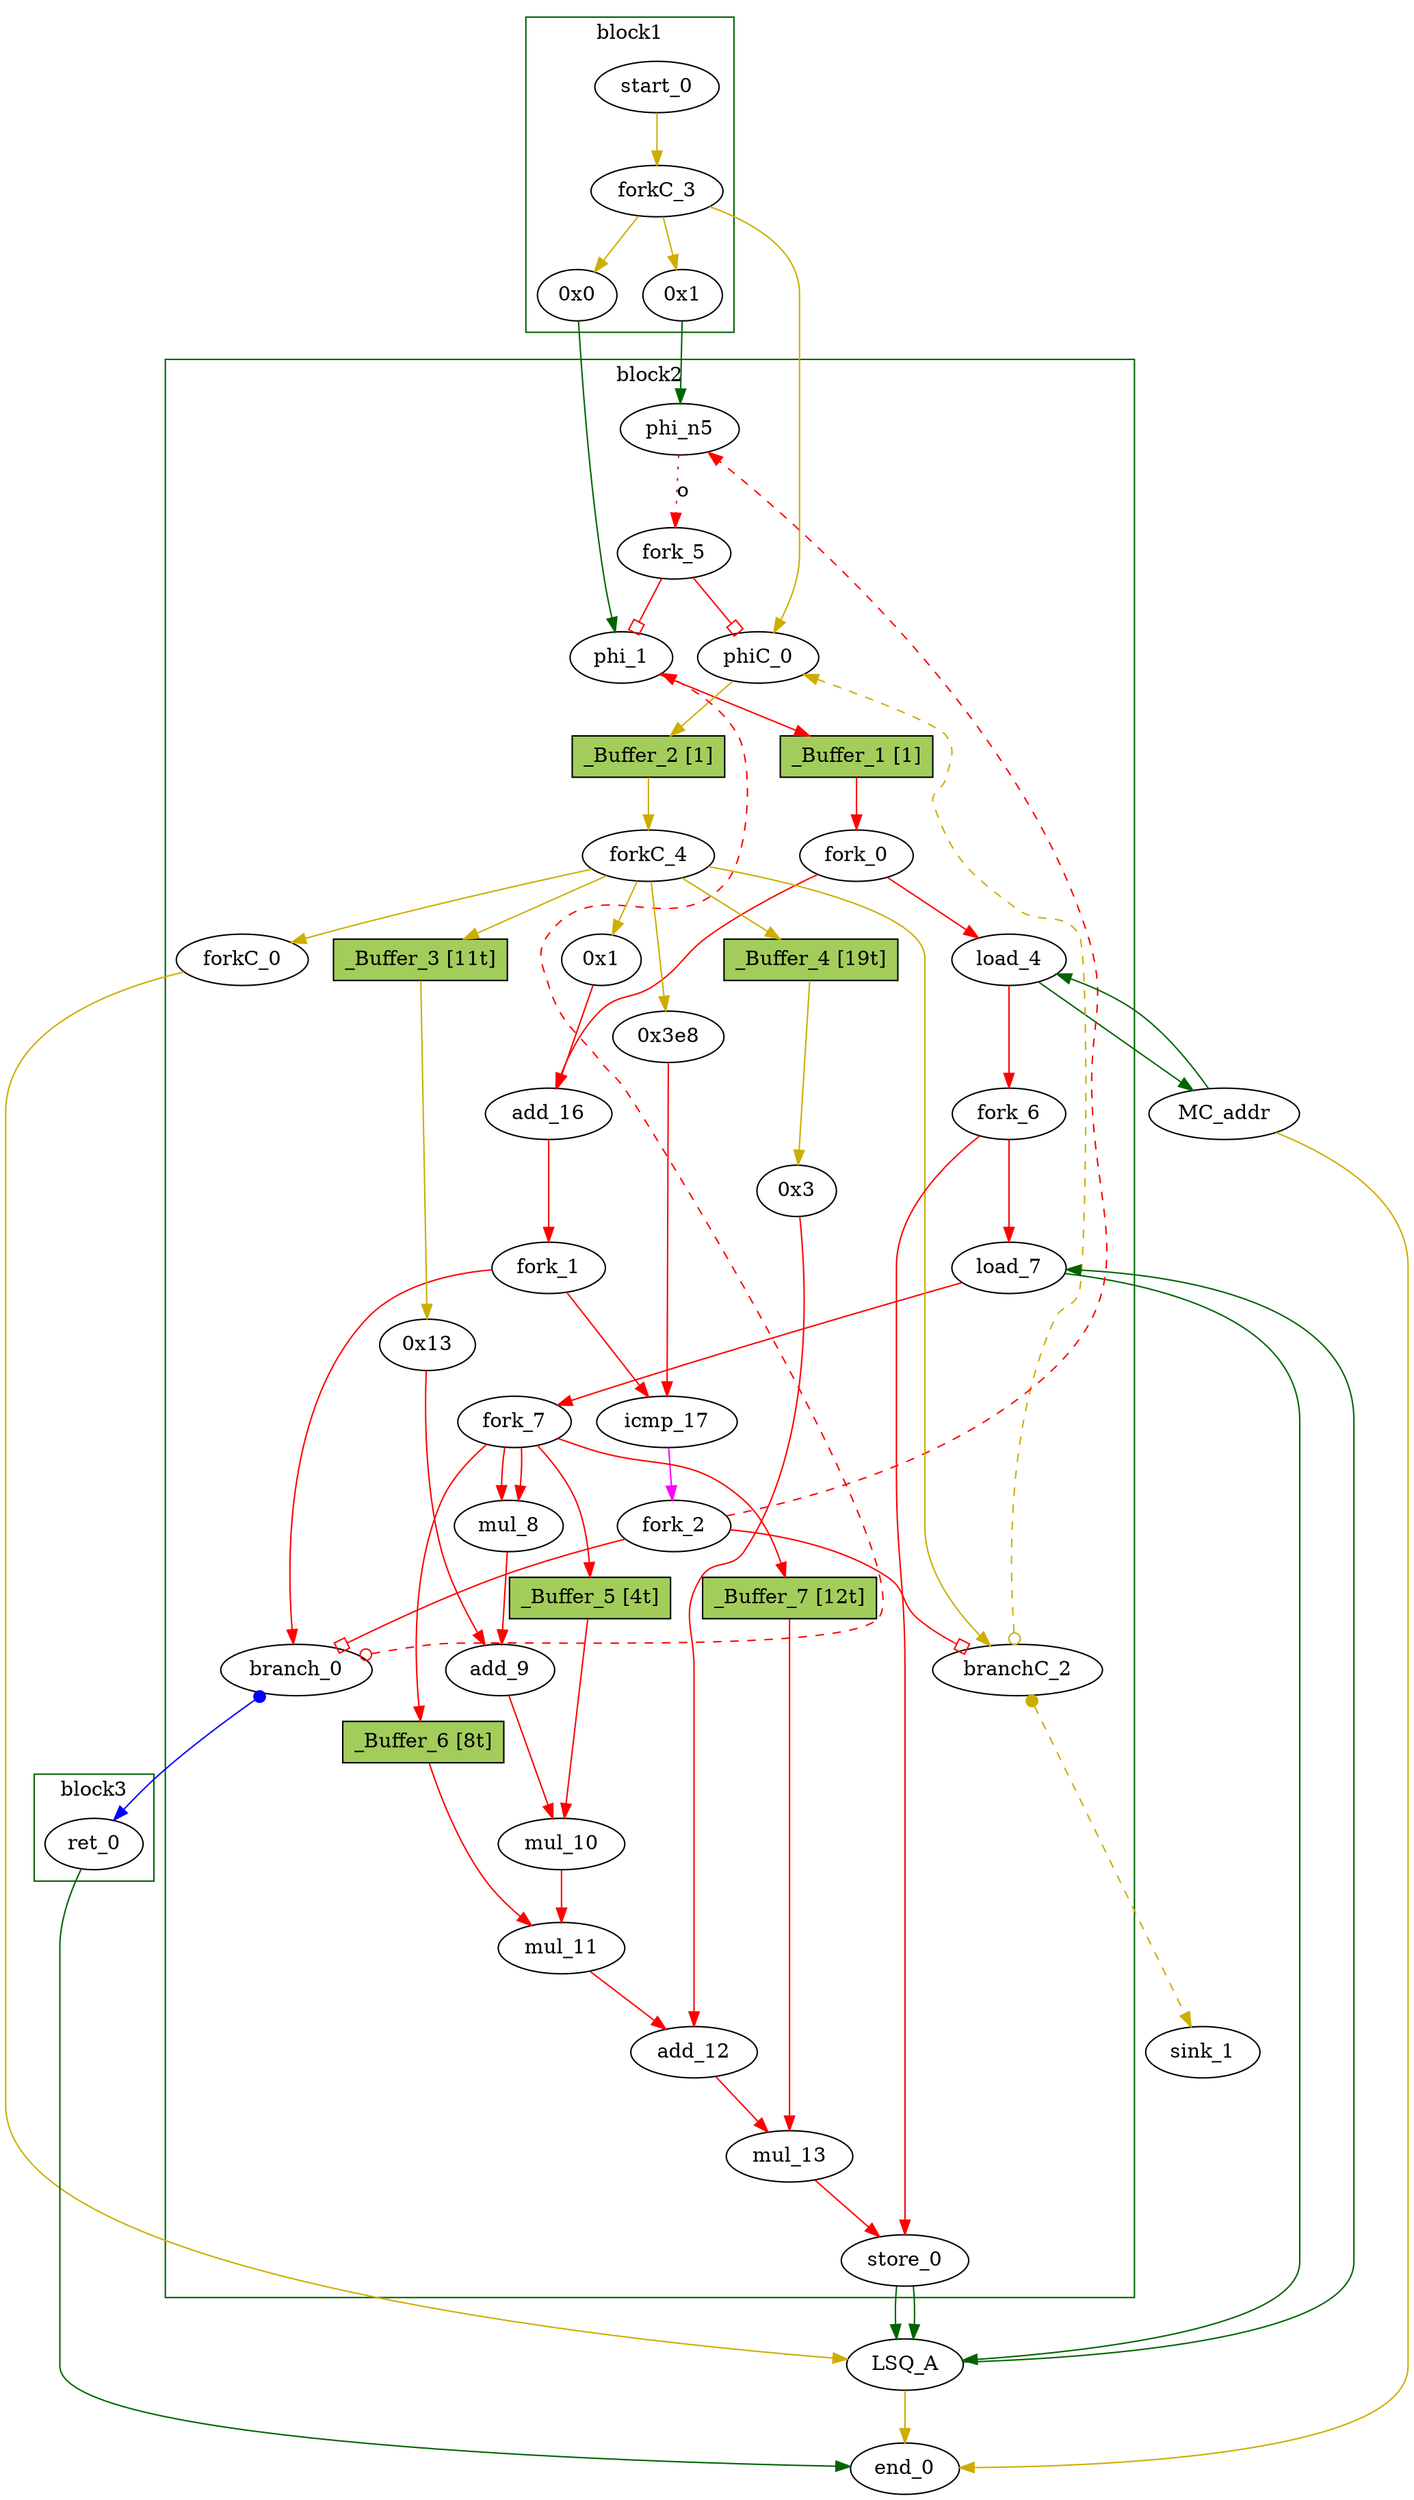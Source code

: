 // Number of blocks: 44
// Number of channels: 73
Digraph G {

  // Blocks
subgraph cluster_1 {
color = "darkgreen"
label = "block1"
  cst_0 [type=Constant, in="in1:32", out="out1:32", bbID = 1, value="0x0", label="0x0",  shape=oval];
  start_0 [type=Entry, in="in1:0", out="out1:0", bbID = 1,  shape=oval];
  cst_5 [type=Constant, in="in1:32", out="out1:32", bbID = 1, value="0x1", label="0x1",  shape=oval];
  forkC_3 [type=Fork, in="in1:0", out="out1:0 out2:0 out3:0", bbID = 1,  shape=oval];
}
subgraph cluster_2 {
color = "darkgreen"
label = "block2"
  phi_1 [type=Mux, in="in1?:1 in2:32 in3:32", out="out1:32", delay=0.366, bbID = 2,  shape=oval];
  load_4 [type=Operator, in="in1:32 in2:32", out="out1:32 out2:32", op = "mc_load_op", latency=2, bbID = 2, portID = 0, offset = 0, retimingDiff=2,  shape=oval];
  load_7 [type=Operator, in="in1:32 in2:32", out="out1:32 out2:32", op = "lsq_load_op", latency=5, bbID = 2, portID = 0, offset = 0, retimingDiff=5,  shape=oval];
  mul_8 [type=Operator, in="in1:32 in2:32", out="out1:32", op = "mul_op", latency=4, bbID = 2, retimingDiff=4,  shape=oval];
  cst_1 [type=Constant, in="in1:32", out="out1:32", bbID = 2, value="0x13", label="0x13", retimingDiff=12,  shape=oval];
  add_9 [type=Operator, in="in1:32 in2:32", out="out1:32", op = "add_op", delay=1.693, bbID = 2, retimingDiff=12,  shape=oval];
  mul_10 [type=Operator, in="in1:32 in2:32", out="out1:32", op = "mul_op", latency=4, bbID = 2, retimingDiff=4,  shape=oval];
  mul_11 [type=Operator, in="in1:32 in2:32", out="out1:32", op = "mul_op", latency=4, bbID = 2, retimingDiff=4,  shape=oval];
  cst_2 [type=Constant, in="in1:32", out="out1:32", bbID = 2, value="0x3", label="0x3", retimingDiff=20,  shape=oval];
  add_12 [type=Operator, in="in1:32 in2:32", out="out1:32", op = "add_op", delay=1.693, bbID = 2, retimingDiff=20,  shape=oval];
  mul_13 [type=Operator, in="in1:32 in2:32", out="out1:32", op = "mul_op", latency=4, bbID = 2, retimingDiff=4,  shape=oval];
  store_0 [type=Operator, in="in1:32 in2:32", out="out1:32 out2:32", op = "lsq_store_op", bbID = 2, portID = 0, offset = 1,  shape=oval];
  cst_3 [type=Constant, in="in1:32", out="out1:32", bbID = 2, value="0x1", label="0x1", retimingDiff=1,  shape=oval];
  add_16 [type=Operator, in="in1:32 in2:32", out="out1:32", op = "add_op", delay=1.693, bbID = 2, retimingDiff=1,  shape=oval];
  cst_4 [type=Constant, in="in1:32", out="out1:32", bbID = 2, value="0x3e8", label="0x3e8", retimingDiff=1,  shape=oval];
  icmp_17 [type=Operator, in="in1:32 in2:32", out="out1:1", op = "icmp_ult_op", delay=1.53, bbID = 2, retimingDiff=1,  shape=oval];
  forkC_0 [type=Fork, in="in1:0", out="out1:0", bbID = 2, retimingDiff=1,  shape=oval];
  phiC_0 [type=Mux, in="in1?:1 in2:0 in3:0", out="out1:0", delay=0.166, bbID = 2,  shape=oval];
  branch_0 [type=Branch, in="in1:32 in2?:1*i", out="out1+:32 out2-:32", bbID = 2, retimingDiff=1,  shape=oval];
  phi_n5 [type=Merge, in="in1:32 in2:32*i", out="out1:32", delay=0.366, bbID = 2,  shape=oval];
  branchC_2 [type=Branch, in="in1:0 in2?:1*i", out="out1+:0 out2-:0", bbID = 2, retimingDiff=1,  shape=oval];
  fork_0 [type=Fork, in="in1:32", out="out1:32 out2:32", bbID = 2, retimingDiff=1,  shape=oval];
  fork_1 [type=Fork, in="in1:32", out="out1:32 out2:32", bbID = 2, retimingDiff=1,  shape=oval];
  fork_2 [type=Fork, in="in1:32", out="out1:32 out2:32 out3:32", bbID = 2, retimingDiff=1,  shape=oval];
  forkC_4 [type=Fork, in="in1:0", out="out1:0 out2:0 out3:0 out4:0 out5:0 out6:0", bbID = 2, retimingDiff=1,  shape=oval];
  fork_5 [type=Fork, in="in1:32", out="out1:32 out2:32", bbID = 2,  shape=oval];
  fork_6 [type=Fork, in="in1:32", out="out1:32 out2:32", bbID = 2, retimingDiff=3,  shape=oval];
  fork_7 [type=Fork, in="in1:32", out="out1:32 out2:32 out3:32 out4:32 out5:32", bbID = 2, retimingDiff=8,  shape=oval];
  _Buffer_1 [type=Buffer, in="in1:32", out="out1:32", bbID = 2, slots=1, transparent=false, label="_Buffer_1 [1]",  shape=box, style=filled, fillcolor=darkolivegreen3, height = 0.4];
  _Buffer_2 [type=Buffer, in="in1:0", out="out1:0", bbID = 2, slots=1, transparent=false, label="_Buffer_2 [1]",  shape=box, style=filled, fillcolor=darkolivegreen3, height = 0.4];
  _Buffer_3 [type=Buffer, in="in1:0", out="out1:0", bbID = 2, slots=11, transparent=true, label="_Buffer_3 [11t]",  shape=box, style=filled, fillcolor=darkolivegreen3, height = 0.4];
  _Buffer_4 [type=Buffer, in="in1:0", out="out1:0", bbID = 2, slots=19, transparent=true, label="_Buffer_4 [19t]",  shape=box, style=filled, fillcolor=darkolivegreen3, height = 0.4];
  _Buffer_5 [type=Buffer, in="in1:32", out="out1:32", bbID = 2, slots=4, transparent=true, label="_Buffer_5 [4t]",  shape=box, style=filled, fillcolor=darkolivegreen3, height = 0.4];
  _Buffer_6 [type=Buffer, in="in1:32", out="out1:32", bbID = 2, slots=8, transparent=true, label="_Buffer_6 [8t]",  shape=box, style=filled, fillcolor=darkolivegreen3, height = 0.4];
  _Buffer_7 [type=Buffer, in="in1:32", out="out1:32", bbID = 2, slots=12, transparent=true, label="_Buffer_7 [12t]",  shape=box, style=filled, fillcolor=darkolivegreen3, height = 0.4];
}
subgraph cluster_3 {
color = "darkgreen"
label = "block3"
  ret_0 [type=Operator, in="in1:32", out="out1:32", op = "ret_op", bbID = 3,  shape=oval];
}
  LSQ_A [type=LSQ, in="in1:0*c0 in2:32*l0a in3:32*s0a in4:32*s0d", out="out1:32*l0d out2:0*e", bbID = 0, memory = "A", bbcount = 1, ldcount = 1, stcount = 1, fifoDepth = 32, numLoads = "{1}", numStores = "{1}", loadOffsets = "{{0;0;0;0;0;0;0;0;0;0;0;0;0;0;0;0;0;0;0;0;0;0;0;0;0;0;0;0;0;0;0;0}}", storeOffsets = "{{1;0;0;0;0;0;0;0;0;0;0;0;0;0;0;0;0;0;0;0;0;0;0;0;0;0;0;0;0;0;0;0}}", loadPorts = "{{0;0;0;0;0;0;0;0;0;0;0;0;0;0;0;0;0;0;0;0;0;0;0;0;0;0;0;0;0;0;0;0}}", storePorts = "{{0;0;0;0;0;0;0;0;0;0;0;0;0;0;0;0;0;0;0;0;0;0;0;0;0;0;0;0;0;0;0;0}}", ];
  MC_addr [type=MC, in="in1:32*l0a", out="out1:32*l0d out2:0*e", bbID = 0, memory = "addr", bbcount = 0, ldcount = 1, stcount = 0, ];
  sink_1 [type=Sink, in="in1:0", bbID = 0,  shape=oval];
  end_0 [type=Exit, in="in1:0*e in2:0*e in3:32", out="out1:32", bbID = 0,  shape=oval];

  // Channels
  cst_0 -> phi_1 [from=out1, to=in3, arrowhead=normal, color=darkgreen];
  start_0 -> forkC_3 [from=out1, to=in1, arrowhead=normal, color=gold3];
  cst_5 -> phi_n5 [from=out1, to=in1, arrowhead=normal, color=darkgreen];
  forkC_3 -> cst_0 [from=out1, to=in1, arrowhead=normal, color=gold3];
  forkC_3 -> cst_5 [from=out3, to=in1, arrowhead=normal, color=gold3];
  forkC_3 -> phiC_0 [from=out2, to=in3, arrowhead=normal, color=gold3];
  phi_1 -> _Buffer_1 [from=out1, to=in1, arrowhead=normal, color=red];
  load_4 -> fork_6 [from=out1, to=in1, arrowhead=normal, color=red];
  load_4 -> MC_addr [from=out2, to=in1, arrowhead=normal, color=darkgreen];
  load_7 -> fork_7 [from=out1, to=in1, arrowhead=normal, color=red];
  load_7 -> LSQ_A [from=out2, to=in2, arrowhead=normal, color=darkgreen];
  mul_8 -> add_9 [from=out1, to=in1, arrowhead=normal, color=red];
  cst_1 -> add_9 [from=out1, to=in2, arrowhead=normal, color=red];
  add_9 -> mul_10 [from=out1, to=in1, arrowhead=normal, color=red];
  mul_10 -> mul_11 [from=out1, to=in1, arrowhead=normal, color=red];
  mul_11 -> add_12 [from=out1, to=in1, arrowhead=normal, color=red];
  cst_2 -> add_12 [from=out1, to=in2, arrowhead=normal, color=red];
  add_12 -> mul_13 [from=out1, to=in1, arrowhead=normal, color=red];
  mul_13 -> store_0 [from=out1, to=in1, arrowhead=normal, color=red];
  store_0 -> LSQ_A [from=out2, to=in3, arrowhead=normal, color=darkgreen];
  store_0 -> LSQ_A [from=out1, to=in4, arrowhead=normal, color=darkgreen];
  cst_3 -> add_16 [from=out1, to=in2, arrowhead=normal, color=red];
  add_16 -> fork_1 [from=out1, to=in1, arrowhead=normal, color=red];
  cst_4 -> icmp_17 [from=out1, to=in2, arrowhead=normal, color=red];
  icmp_17 -> fork_2 [from=out1, to=in1, arrowhead=normal, color=magenta];
  forkC_0 -> LSQ_A [from=out1, to=in1, arrowhead=normal, color=gold3];
  phiC_0 -> _Buffer_2 [from=out1, to=in1, arrowhead=normal, color=gold3];
  branch_0 -> phi_1 [from=out2, to=in2, dir=both, arrowtail=odot, arrowhead=normal, color=red, constraint=false, style=dashed, minlen = 3];
  branch_0 -> ret_0 [from=out1, to=in1, dir=both, arrowtail=dot, arrowhead=normal, color=blue];
  phi_n5 -> fork_5 [from=out1, to=in1, arrowhead=normal, color=red, slots=1, style=dotted, label="o", transparent=true];
  branchC_2 -> phiC_0 [from=out2, to=in2, dir=both, arrowtail=odot, arrowhead=normal, color=gold3, constraint=false, style=dashed, minlen = 3];
  branchC_2 -> sink_1 [from=out1, to=in1, dir=both, arrowtail=dot, arrowhead=normal, color=gold3, style=dashed, minlen = 3];
  fork_0 -> load_4 [from=out2, to=in2, arrowhead=normal, color=red];
  fork_0 -> add_16 [from=out1, to=in1, arrowhead=normal, color=red];
  fork_1 -> icmp_17 [from=out1, to=in1, arrowhead=normal, color=red];
  fork_1 -> branch_0 [from=out2, to=in1, arrowhead=normal, color=red];
  fork_2 -> branch_0 [from=out1, to=in2, arrowhead=obox, color=red];
  fork_2 -> phi_n5 [from=out2, to=in2, arrowhead=normal, color=red, constraint=false, style=dashed, minlen = 3];
  fork_2 -> branchC_2 [from=out3, to=in2, arrowhead=obox, color=red];
  forkC_4 -> _Buffer_3 [from=out1, to=in1, arrowhead=normal, color=gold3];
  forkC_4 -> _Buffer_4 [from=out3, to=in1, arrowhead=normal, color=gold3];
  forkC_4 -> cst_3 [from=out4, to=in1, arrowhead=normal, color=gold3];
  forkC_4 -> cst_4 [from=out5, to=in1, arrowhead=normal, color=gold3];
  forkC_4 -> forkC_0 [from=out6, to=in1, arrowhead=normal, color=gold3];
  forkC_4 -> branchC_2 [from=out2, to=in1, arrowhead=normal, color=gold3];
  fork_5 -> phi_1 [from=out1, to=in1, arrowhead=obox, color=red];
  fork_5 -> phiC_0 [from=out2, to=in1, arrowhead=obox, color=red];
  fork_6 -> load_7 [from=out1, to=in2, arrowhead=normal, color=red];
  fork_6 -> store_0 [from=out2, to=in2, arrowhead=normal, color=red];
  fork_7 -> mul_8 [from=out1, to=in1, arrowhead=normal, color=red];
  fork_7 -> mul_8 [from=out2, to=in2, arrowhead=normal, color=red];
  fork_7 -> _Buffer_5 [from=out3, to=in1, arrowhead=normal, color=red];
  fork_7 -> _Buffer_6 [from=out4, to=in1, arrowhead=normal, color=red];
  fork_7 -> _Buffer_7 [from=out5, to=in1, arrowhead=normal, color=red];
  ret_0 -> end_0 [from=out1, to=in3, arrowhead=normal, color=darkgreen];
  LSQ_A -> load_7 [from=out1, to=in1, arrowhead=normal, color=darkgreen];
  LSQ_A -> end_0 [from=out2, to=in1, arrowhead=normal, color=gold3];
  MC_addr -> load_4 [from=out1, to=in1, arrowhead=normal, color=darkgreen];
  MC_addr -> end_0 [from=out2, to=in2, arrowhead=normal, color=gold3];
  _Buffer_1 -> fork_0 [from=out1, to=in1, arrowhead=normal, color=red];
  _Buffer_2 -> forkC_4 [from=out1, to=in1, arrowhead=normal, color=gold3];
  _Buffer_3 -> cst_1 [from=out1, to=in1, arrowhead=normal, color=gold3];
  _Buffer_4 -> cst_2 [from=out1, to=in1, arrowhead=normal, color=gold3];
  _Buffer_5 -> mul_10 [from=out1, to=in2, arrowhead=normal, color=red];
  _Buffer_6 -> mul_11 [from=out1, to=in2, arrowhead=normal, color=red];
  _Buffer_7 -> mul_13 [from=out1, to=in2, arrowhead=normal, color=red];
}

